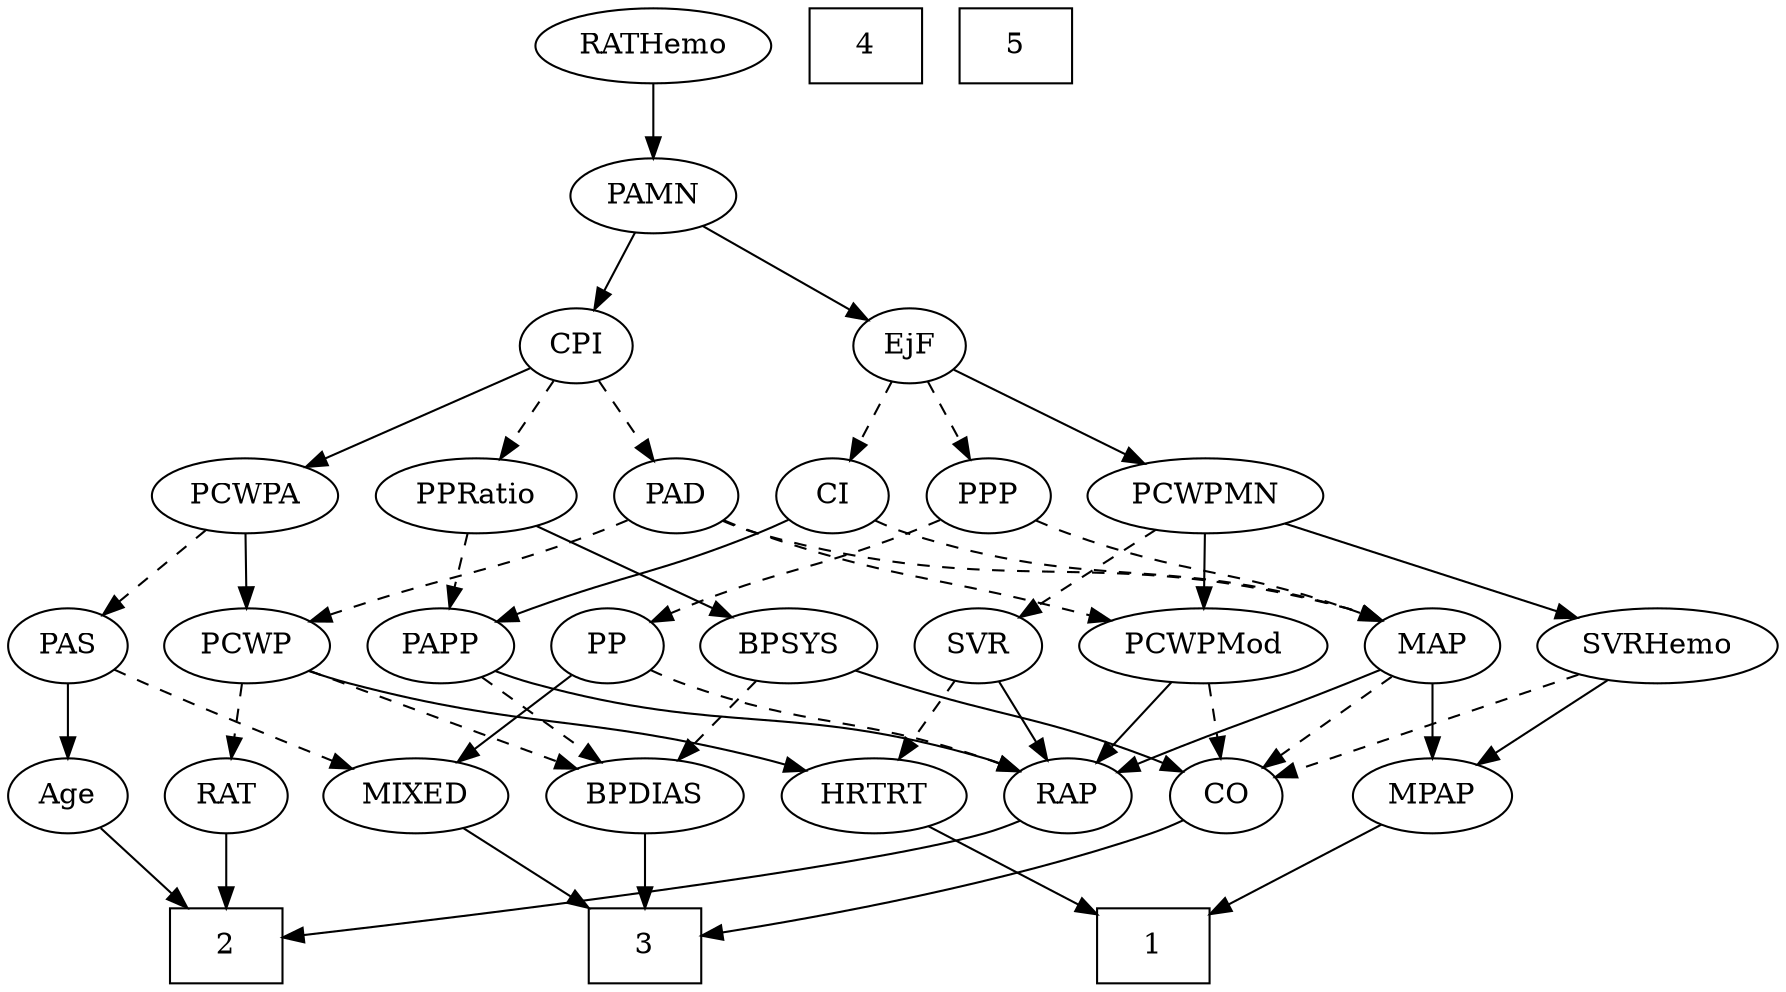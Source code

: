 strict digraph {
	graph [bb="0,0,784.05,468"];
	node [label="\N"];
	1	[height=0.5,
		pos="510,18",
		shape=box,
		width=0.75];
	2	[height=0.5,
		pos="99,18",
		shape=box,
		width=0.75];
	3	[height=0.5,
		pos="286,18",
		shape=box,
		width=0.75];
	4	[height=0.5,
		pos="381,450",
		shape=box,
		width=0.75];
	5	[height=0.5,
		pos="453,450",
		shape=box,
		width=0.75];
	Age	[height=0.5,
		pos="27,90",
		width=0.75];
	Age -> 2	[pos="e,81.398,36.113 41.57,74.834 50.918,65.746 63.298,53.71 74.169,43.141",
		style=solid];
	EjF	[height=0.5,
		pos="403,306",
		width=0.75];
	PCWPMN	[height=0.5,
		pos="534,234",
		width=1.3902];
	EjF -> PCWPMN	[pos="e,507.33,249.25 423.47,294.06 443.5,283.36 474.44,266.83 498.49,253.98",
		style=solid];
	PPP	[height=0.5,
		pos="439,234",
		width=0.75];
	EjF -> PPP	[pos="e,430.7,251.15 411.35,288.76 415.71,280.28 421.15,269.71 426.04,260.2",
		style=dashed];
	CI	[height=0.5,
		pos="367,234",
		width=0.75];
	EjF -> CI	[pos="e,375.3,251.15 394.65,288.76 390.29,280.28 384.85,269.71 379.96,260.2",
		style=dashed];
	RAP	[height=0.5,
		pos="472,90",
		width=0.77632];
	RAP -> 2	[pos="e,126.03,22.292 450.87,78.087 445.77,75.797 440.28,73.596 435,72 379.46,55.21 211.21,32.967 136.01,23.536",
		style=solid];
	MIXED	[height=0.5,
		pos="185,90",
		width=1.1193];
	MIXED -> 3	[pos="e,261.18,36.204 205.93,74.496 219.48,65.103 237.42,52.668 252.88,41.951",
		style=solid];
	MPAP	[height=0.5,
		pos="635,90",
		width=0.97491];
	MPAP -> 1	[pos="e,537.13,34.194 612.07,76.161 593.57,65.8 567.21,51.038 545.91,39.111",
		style=solid];
	BPSYS	[height=0.5,
		pos="352,162",
		width=1.0471];
	CO	[height=0.5,
		pos="545,90",
		width=0.75];
	BPSYS -> CO	[pos="e,523.87,101.51 381.03,150.34 386.97,148.21 393.18,146.01 399,144 447.64,127.25 461.2,127.02 509,108 510.83,107.27 512.7,106.49 \
514.58,105.69",
		style=solid];
	BPDIAS	[height=0.5,
		pos="286,90",
		width=1.1735];
	BPSYS -> BPDIAS	[pos="e,301.38,107.31 337.02,145.12 328.54,136.12 317.76,124.68 308.29,114.65",
		style=dashed];
	PAD	[height=0.5,
		pos="293,234",
		width=0.79437];
	PCWPMod	[height=0.5,
		pos="534,162",
		width=1.4443];
	PAD -> PCWPMod	[pos="e,494.99,174.02 315.25,222.28 320.35,220.03 325.81,217.8 331,216 392.5,194.63 410.08,196.74 473,180 477,178.93 481.15,177.81 485.31,\
176.68",
		style=dashed];
	MAP	[height=0.5,
		pos="635,162",
		width=0.84854];
	PAD -> MAP	[pos="e,612.11,173.96 314.7,222.02 319.93,219.73 325.58,217.55 331,216 444.87,183.49 480.83,211.44 595,180 597.48,179.32 600.01,178.51 \
602.54,177.63",
		style=dashed];
	PCWP	[height=0.5,
		pos="107,162",
		width=0.97491];
	PAD -> PCWP	[pos="e,133.93,173.59 270.85,222.39 266,220.18 260.86,217.94 256,216 210.19,197.68 197.35,196.89 151,180 148.49,179.09 145.9,178.13 143.3,\
177.15",
		style=dashed];
	CO -> 3	[pos="e,313.29,23.593 524.37,78.36 519.42,76.059 514.09,73.784 509,72 445.25,49.644 367.97,33.63 323.16,25.379",
		style=solid];
	PAS	[height=0.5,
		pos="27,162",
		width=0.75];
	PAS -> Age	[pos="e,27,108.1 27,143.7 27,135.98 27,126.71 27,118.11",
		style=solid];
	PAS -> MIXED	[pos="e,156.78,102.96 48.269,150.82 53.099,148.55 58.215,146.17 63,144 91.1,131.27 123.1,117.39 147.27,107.03",
		style=dashed];
	PAMN	[height=0.5,
		pos="287,378",
		width=1.011];
	PAMN -> EjF	[pos="e,383.69,318.65 309.09,363.67 327.79,352.39 354.69,336.15 374.92,323.95",
		style=solid];
	CPI	[height=0.5,
		pos="250,306",
		width=0.75];
	PAMN -> CPI	[pos="e,258.71,323.47 278.23,360.41 273.81,352.04 268.35,341.71 263.41,332.37",
		style=solid];
	RATHemo	[height=0.5,
		pos="287,450",
		width=1.3721];
	RATHemo -> PAMN	[pos="e,287,396.1 287,431.7 287,423.98 287,414.71 287,406.11",
		style=solid];
	CPI -> PAD	[pos="e,282.98,251.31 259.76,289.12 265.07,280.47 271.76,269.58 277.75,259.83",
		style=dashed];
	PCWPA	[height=0.5,
		pos="107,234",
		width=1.1555];
	CPI -> PCWPA	[pos="e,133.55,247.99 228.9,294.67 206.24,283.58 169.85,265.77 142.72,252.48",
		style=solid];
	PPRatio	[height=0.5,
		pos="207,234",
		width=1.1013];
	CPI -> PPRatio	[pos="e,217.32,251.8 240.24,289.12 235.06,280.68 228.56,270.1 222.69,260.55",
		style=dashed];
	RAT	[height=0.5,
		pos="99,90",
		width=0.75827];
	RAT -> 2	[pos="e,99,36.104 99,71.697 99,63.983 99,54.712 99,46.112",
		style=solid];
	SVR	[height=0.5,
		pos="436,162",
		width=0.77632];
	SVR -> RAP	[pos="e,463.45,107.63 444.35,144.76 448.65,136.4 453.99,126.02 458.83,116.61",
		style=solid];
	HRTRT	[height=0.5,
		pos="386,90",
		width=1.1013];
	SVR -> HRTRT	[pos="e,397.76,107.47 424.9,145.46 418.67,136.74 410.75,125.65 403.69,115.76",
		style=dashed];
	PCWPMod -> RAP	[pos="e,485.32,106.04 519.31,144.41 511.17,135.22 500.94,123.67 492.07,113.66",
		style=solid];
	PCWPMod -> CO	[pos="e,542.31,108.1 536.72,143.7 537.93,135.98 539.39,126.71 540.74,118.11",
		style=dashed];
	PCWPA -> PAS	[pos="e,42.808,176.83 89.245,217.46 77.842,207.49 62.901,194.41 50.515,183.58",
		style=dashed];
	PCWPA -> PCWP	[pos="e,107,180.1 107,215.7 107,207.98 107,198.71 107,190.11",
		style=solid];
	PCWPMN -> SVR	[pos="e,454.08,175.91 512.25,217.46 497.5,206.93 477.92,192.94 462.3,181.78",
		style=dashed];
	PCWPMN -> PCWPMod	[pos="e,534,180.1 534,215.7 534,207.98 534,198.71 534,190.11",
		style=solid];
	SVRHemo	[height=0.5,
		pos="734,162",
		width=1.3902];
	PCWPMN -> SVRHemo	[pos="e,699.23,175.17 568.84,220.81 602.29,209.1 652.97,191.36 689.37,178.62",
		style=solid];
	SVRHemo -> MPAP	[pos="e,654.89,105.07 712.03,145.46 697.61,135.27 678.62,121.84 663.1,110.87",
		style=solid];
	SVRHemo -> CO	[pos="e,568.08,99.55 700.21,148.49 665.52,135.64 611.89,115.78 577.63,103.08",
		style=dashed];
	BPDIAS -> 3	[pos="e,286,36.104 286,71.697 286,63.983 286,54.712 286,46.112",
		style=solid];
	MAP -> RAP	[pos="e,494.25,101.37 610.9,150.73 605.66,148.51 600.14,146.17 595,144 556.82,127.9 546.94,124.65 509,108 507.2,107.21 505.36,106.39 503.51,\
105.56",
		style=solid];
	MAP -> MPAP	[pos="e,635,108.1 635,143.7 635,135.98 635,126.71 635,118.11",
		style=solid];
	MAP -> CO	[pos="e,561.83,104.09 617.22,147.17 603.65,136.61 584.78,121.94 569.74,110.24",
		style=dashed];
	PP	[height=0.5,
		pos="269,162",
		width=0.75];
	PP -> RAP	[pos="e,450.33,101.66 290.06,150.32 294.9,148.07 300.08,145.83 305,144 361.2,123.12 378.69,128.58 435,108 436.89,107.31 438.82,106.56 \
440.76,105.78",
		style=dashed];
	PP -> MIXED	[pos="e,203.19,106.16 252.8,147.5 240.93,137.61 224.56,123.96 210.88,112.56",
		style=solid];
	PPP -> MAP	[pos="e,611.48,173.5 460.09,222.4 464.93,220.14 470.1,217.88 475,216 526.99,196.06 542.63,198.92 595,180 597.36,179.15 599.78,178.23 602.21,\
177.28",
		style=dashed];
	PPP -> PP	[pos="e,290.18,173.39 417.82,222.61 412.99,220.35 407.85,218.03 403,216 360.2,198.08 347.8,197.92 305,180 303.18,179.24 301.32,178.44 \
299.46,177.61",
		style=dashed];
	PPRatio -> BPSYS	[pos="e,326.42,175.35 233.26,220.32 256.81,208.95 291.53,192.19 317.35,179.73",
		style=solid];
	PAPP	[height=0.5,
		pos="192,162",
		width=0.88464];
	PPRatio -> PAPP	[pos="e,195.7,180.28 203.37,216.05 201.7,208.26 199.68,198.82 197.8,190.08",
		style=dashed];
	PCWP -> RAT	[pos="e,100.95,108.1 105.02,143.7 104.14,135.98 103.08,126.71 102.1,118.11",
		style=dashed];
	PCWP -> BPDIAS	[pos="e,255.86,102.79 134.19,150.37 164.01,138.71 212.15,119.88 246.22,106.56",
		style=dashed];
	PCWP -> HRTRT	[pos="e,356.41,102.03 133.26,149.98 139.04,147.8 145.18,145.67 151,144 231.92,120.74 255.68,129.86 337,108 340.17,107.15 343.44,106.19 \
346.7,105.18",
		style=solid];
	CI -> MAP	[pos="e,611.62,173.93 387.57,222.18 392.53,219.89 397.87,217.66 403,216 485.6,189.24 511.9,205.13 595,180 597.4,179.27 599.85,178.45 602.3,\
177.56",
		style=dashed];
	CI -> PAPP	[pos="e,216.65,173.41 345.82,222.61 340.99,220.35 335.85,218.03 331,216 288.2,198.08 276.22,196.89 233,180 230.76,179.12 228.46,178.21 \
226.14,177.28",
		style=solid];
	PAPP -> RAP	[pos="e,450.84,101.84 215.97,150.04 221.48,147.81 227.38,145.64 233,144 320.52,118.39 347.98,135.26 435,108 437.14,107.33 439.31,106.57 \
441.48,105.74",
		style=solid];
	PAPP -> BPDIAS	[pos="e,265.84,106.01 210.57,147.17 224.02,137.15 242.46,123.43 257.73,112.05",
		style=dashed];
	HRTRT -> 1	[pos="e,482.71,34.405 409.91,75.503 428.05,65.259 453.31,51.003 473.91,39.374",
		style=solid];
}
